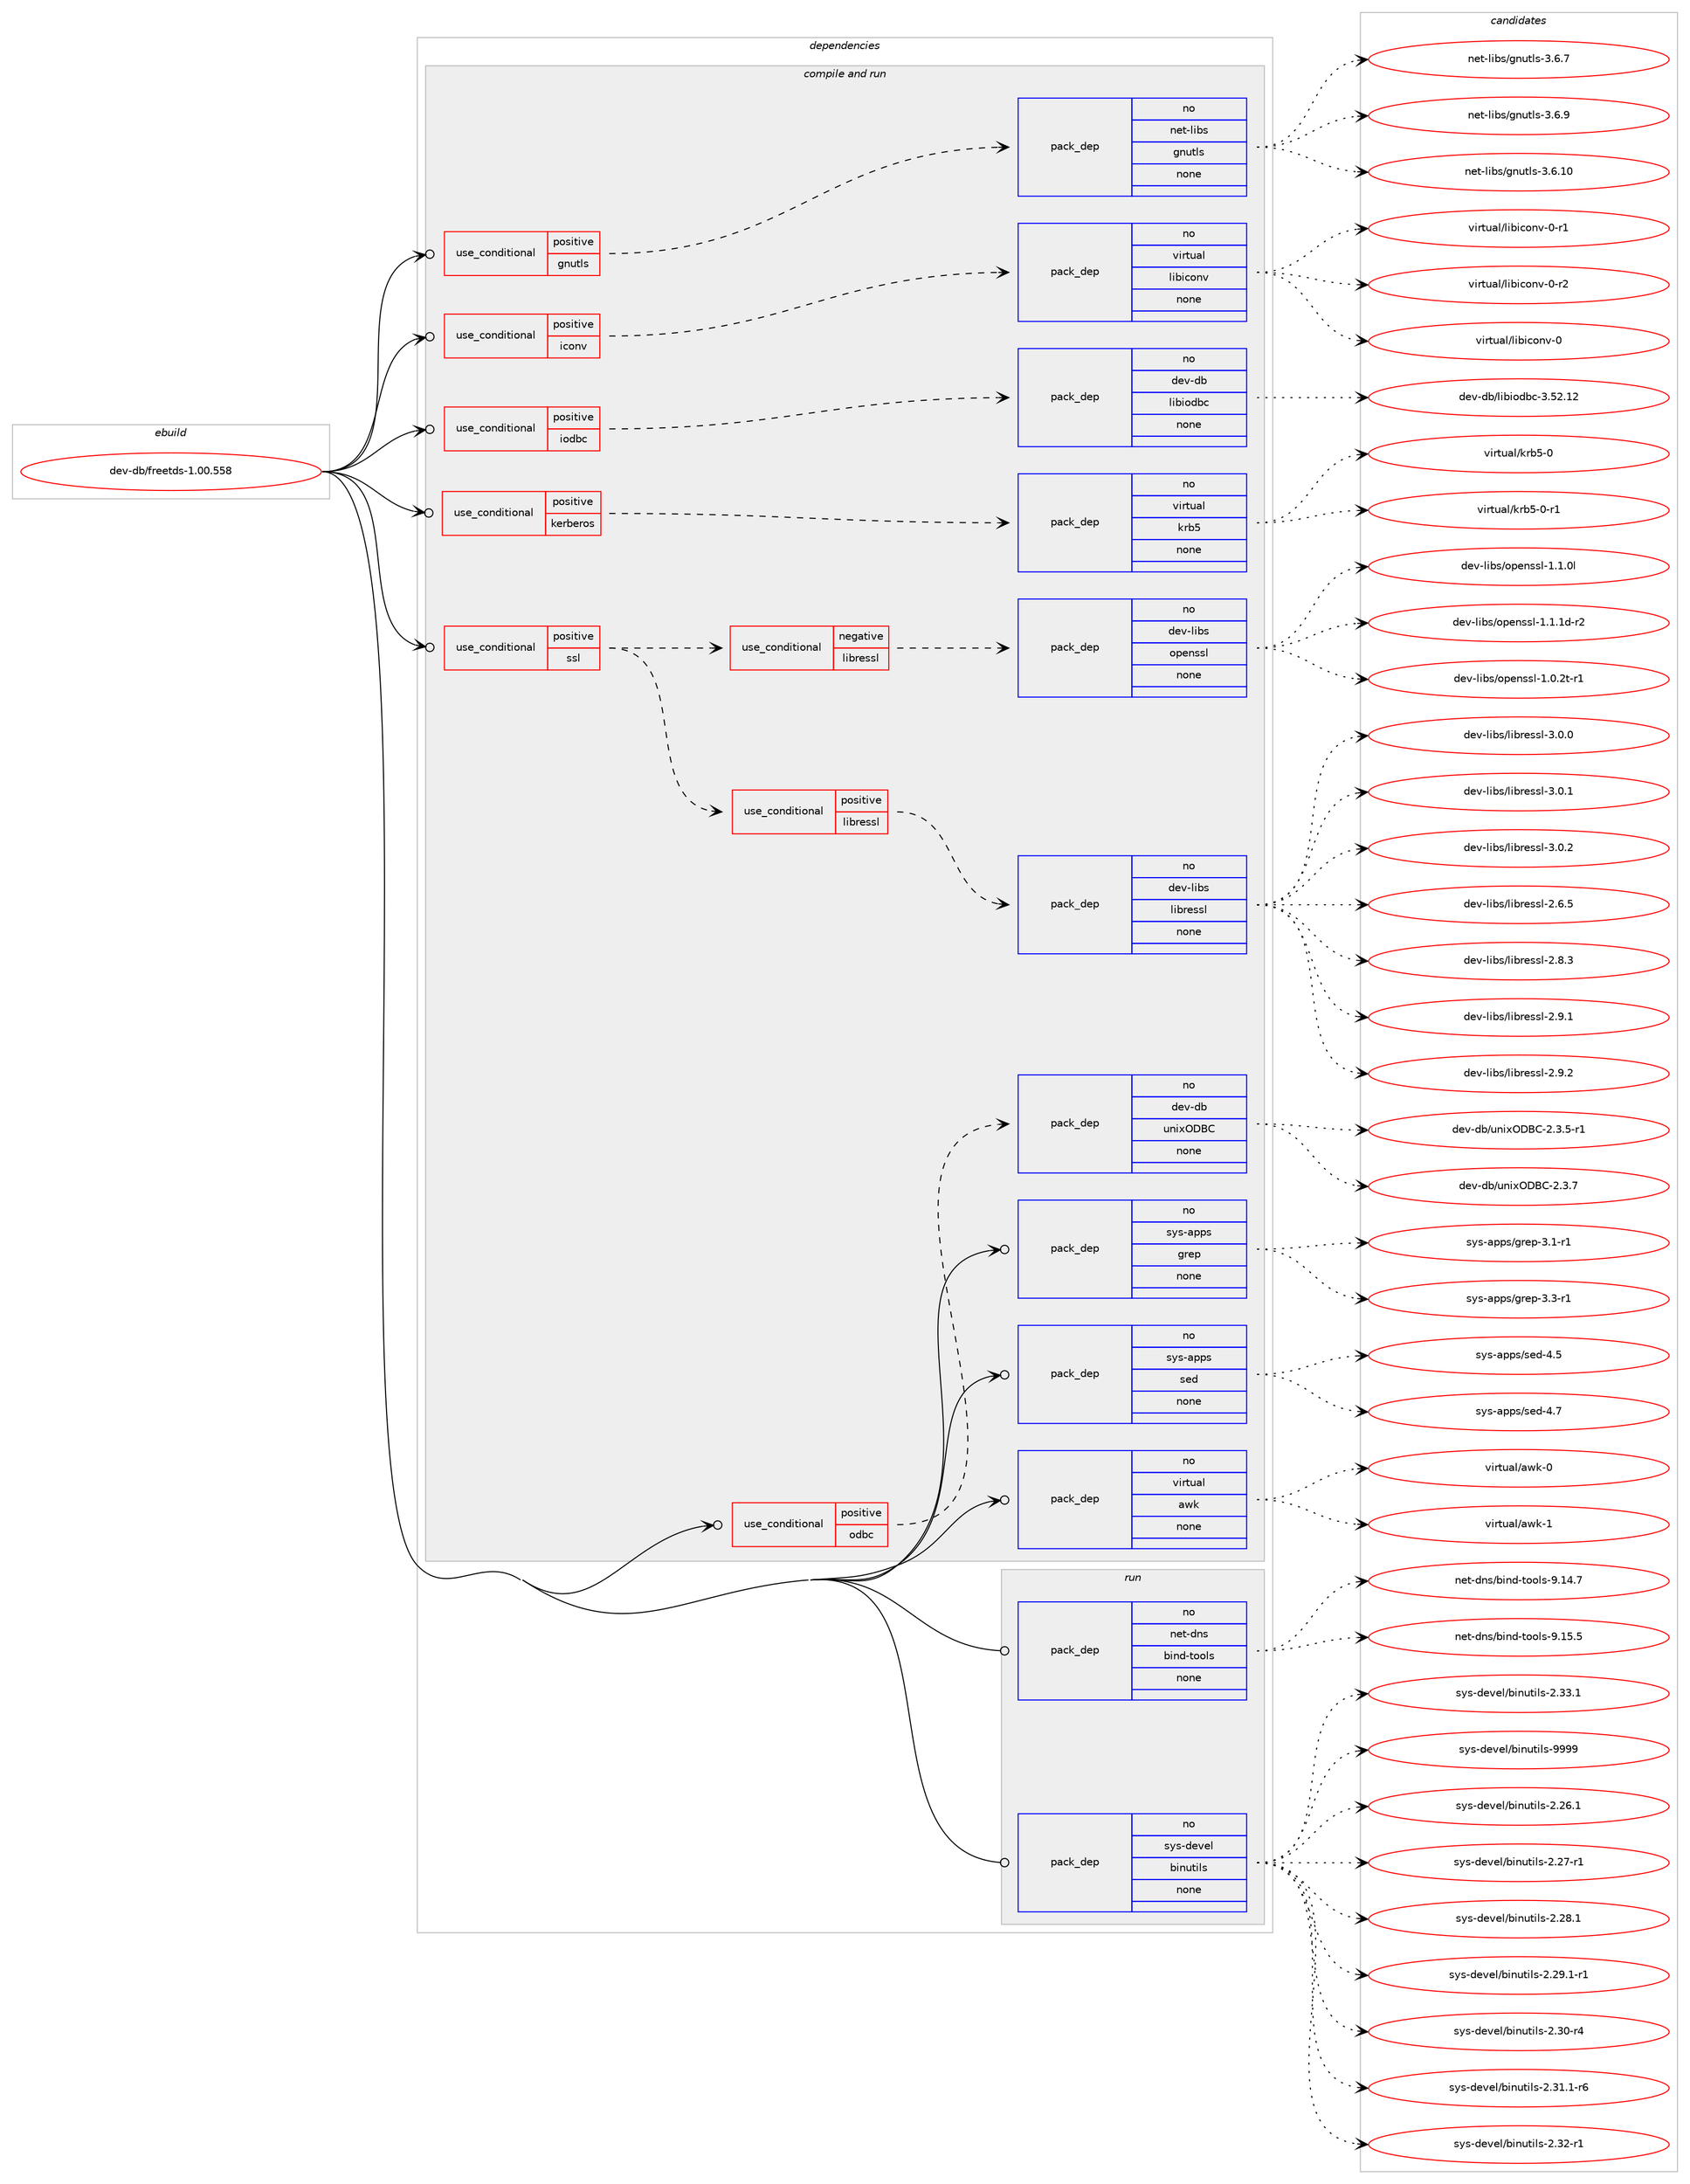 digraph prolog {

# *************
# Graph options
# *************

newrank=true;
concentrate=true;
compound=true;
graph [rankdir=LR,fontname=Helvetica,fontsize=10,ranksep=1.5];#, ranksep=2.5, nodesep=0.2];
edge  [arrowhead=vee];
node  [fontname=Helvetica,fontsize=10];

# **********
# The ebuild
# **********

subgraph cluster_leftcol {
color=gray;
rank=same;
label=<<i>ebuild</i>>;
id [label="dev-db/freetds-1.00.558", color=red, width=4, href="../dev-db/freetds-1.00.558.svg"];
}

# ****************
# The dependencies
# ****************

subgraph cluster_midcol {
color=gray;
label=<<i>dependencies</i>>;
subgraph cluster_compile {
fillcolor="#eeeeee";
style=filled;
label=<<i>compile</i>>;
}
subgraph cluster_compileandrun {
fillcolor="#eeeeee";
style=filled;
label=<<i>compile and run</i>>;
subgraph cond122545 {
dependency518026 [label=<<TABLE BORDER="0" CELLBORDER="1" CELLSPACING="0" CELLPADDING="4"><TR><TD ROWSPAN="3" CELLPADDING="10">use_conditional</TD></TR><TR><TD>positive</TD></TR><TR><TD>gnutls</TD></TR></TABLE>>, shape=none, color=red];
subgraph pack385876 {
dependency518027 [label=<<TABLE BORDER="0" CELLBORDER="1" CELLSPACING="0" CELLPADDING="4" WIDTH="220"><TR><TD ROWSPAN="6" CELLPADDING="30">pack_dep</TD></TR><TR><TD WIDTH="110">no</TD></TR><TR><TD>net-libs</TD></TR><TR><TD>gnutls</TD></TR><TR><TD>none</TD></TR><TR><TD></TD></TR></TABLE>>, shape=none, color=blue];
}
dependency518026:e -> dependency518027:w [weight=20,style="dashed",arrowhead="vee"];
}
id:e -> dependency518026:w [weight=20,style="solid",arrowhead="odotvee"];
subgraph cond122546 {
dependency518028 [label=<<TABLE BORDER="0" CELLBORDER="1" CELLSPACING="0" CELLPADDING="4"><TR><TD ROWSPAN="3" CELLPADDING="10">use_conditional</TD></TR><TR><TD>positive</TD></TR><TR><TD>iconv</TD></TR></TABLE>>, shape=none, color=red];
subgraph pack385877 {
dependency518029 [label=<<TABLE BORDER="0" CELLBORDER="1" CELLSPACING="0" CELLPADDING="4" WIDTH="220"><TR><TD ROWSPAN="6" CELLPADDING="30">pack_dep</TD></TR><TR><TD WIDTH="110">no</TD></TR><TR><TD>virtual</TD></TR><TR><TD>libiconv</TD></TR><TR><TD>none</TD></TR><TR><TD></TD></TR></TABLE>>, shape=none, color=blue];
}
dependency518028:e -> dependency518029:w [weight=20,style="dashed",arrowhead="vee"];
}
id:e -> dependency518028:w [weight=20,style="solid",arrowhead="odotvee"];
subgraph cond122547 {
dependency518030 [label=<<TABLE BORDER="0" CELLBORDER="1" CELLSPACING="0" CELLPADDING="4"><TR><TD ROWSPAN="3" CELLPADDING="10">use_conditional</TD></TR><TR><TD>positive</TD></TR><TR><TD>iodbc</TD></TR></TABLE>>, shape=none, color=red];
subgraph pack385878 {
dependency518031 [label=<<TABLE BORDER="0" CELLBORDER="1" CELLSPACING="0" CELLPADDING="4" WIDTH="220"><TR><TD ROWSPAN="6" CELLPADDING="30">pack_dep</TD></TR><TR><TD WIDTH="110">no</TD></TR><TR><TD>dev-db</TD></TR><TR><TD>libiodbc</TD></TR><TR><TD>none</TD></TR><TR><TD></TD></TR></TABLE>>, shape=none, color=blue];
}
dependency518030:e -> dependency518031:w [weight=20,style="dashed",arrowhead="vee"];
}
id:e -> dependency518030:w [weight=20,style="solid",arrowhead="odotvee"];
subgraph cond122548 {
dependency518032 [label=<<TABLE BORDER="0" CELLBORDER="1" CELLSPACING="0" CELLPADDING="4"><TR><TD ROWSPAN="3" CELLPADDING="10">use_conditional</TD></TR><TR><TD>positive</TD></TR><TR><TD>kerberos</TD></TR></TABLE>>, shape=none, color=red];
subgraph pack385879 {
dependency518033 [label=<<TABLE BORDER="0" CELLBORDER="1" CELLSPACING="0" CELLPADDING="4" WIDTH="220"><TR><TD ROWSPAN="6" CELLPADDING="30">pack_dep</TD></TR><TR><TD WIDTH="110">no</TD></TR><TR><TD>virtual</TD></TR><TR><TD>krb5</TD></TR><TR><TD>none</TD></TR><TR><TD></TD></TR></TABLE>>, shape=none, color=blue];
}
dependency518032:e -> dependency518033:w [weight=20,style="dashed",arrowhead="vee"];
}
id:e -> dependency518032:w [weight=20,style="solid",arrowhead="odotvee"];
subgraph cond122549 {
dependency518034 [label=<<TABLE BORDER="0" CELLBORDER="1" CELLSPACING="0" CELLPADDING="4"><TR><TD ROWSPAN="3" CELLPADDING="10">use_conditional</TD></TR><TR><TD>positive</TD></TR><TR><TD>odbc</TD></TR></TABLE>>, shape=none, color=red];
subgraph pack385880 {
dependency518035 [label=<<TABLE BORDER="0" CELLBORDER="1" CELLSPACING="0" CELLPADDING="4" WIDTH="220"><TR><TD ROWSPAN="6" CELLPADDING="30">pack_dep</TD></TR><TR><TD WIDTH="110">no</TD></TR><TR><TD>dev-db</TD></TR><TR><TD>unixODBC</TD></TR><TR><TD>none</TD></TR><TR><TD></TD></TR></TABLE>>, shape=none, color=blue];
}
dependency518034:e -> dependency518035:w [weight=20,style="dashed",arrowhead="vee"];
}
id:e -> dependency518034:w [weight=20,style="solid",arrowhead="odotvee"];
subgraph cond122550 {
dependency518036 [label=<<TABLE BORDER="0" CELLBORDER="1" CELLSPACING="0" CELLPADDING="4"><TR><TD ROWSPAN="3" CELLPADDING="10">use_conditional</TD></TR><TR><TD>positive</TD></TR><TR><TD>ssl</TD></TR></TABLE>>, shape=none, color=red];
subgraph cond122551 {
dependency518037 [label=<<TABLE BORDER="0" CELLBORDER="1" CELLSPACING="0" CELLPADDING="4"><TR><TD ROWSPAN="3" CELLPADDING="10">use_conditional</TD></TR><TR><TD>negative</TD></TR><TR><TD>libressl</TD></TR></TABLE>>, shape=none, color=red];
subgraph pack385881 {
dependency518038 [label=<<TABLE BORDER="0" CELLBORDER="1" CELLSPACING="0" CELLPADDING="4" WIDTH="220"><TR><TD ROWSPAN="6" CELLPADDING="30">pack_dep</TD></TR><TR><TD WIDTH="110">no</TD></TR><TR><TD>dev-libs</TD></TR><TR><TD>openssl</TD></TR><TR><TD>none</TD></TR><TR><TD></TD></TR></TABLE>>, shape=none, color=blue];
}
dependency518037:e -> dependency518038:w [weight=20,style="dashed",arrowhead="vee"];
}
dependency518036:e -> dependency518037:w [weight=20,style="dashed",arrowhead="vee"];
subgraph cond122552 {
dependency518039 [label=<<TABLE BORDER="0" CELLBORDER="1" CELLSPACING="0" CELLPADDING="4"><TR><TD ROWSPAN="3" CELLPADDING="10">use_conditional</TD></TR><TR><TD>positive</TD></TR><TR><TD>libressl</TD></TR></TABLE>>, shape=none, color=red];
subgraph pack385882 {
dependency518040 [label=<<TABLE BORDER="0" CELLBORDER="1" CELLSPACING="0" CELLPADDING="4" WIDTH="220"><TR><TD ROWSPAN="6" CELLPADDING="30">pack_dep</TD></TR><TR><TD WIDTH="110">no</TD></TR><TR><TD>dev-libs</TD></TR><TR><TD>libressl</TD></TR><TR><TD>none</TD></TR><TR><TD></TD></TR></TABLE>>, shape=none, color=blue];
}
dependency518039:e -> dependency518040:w [weight=20,style="dashed",arrowhead="vee"];
}
dependency518036:e -> dependency518039:w [weight=20,style="dashed",arrowhead="vee"];
}
id:e -> dependency518036:w [weight=20,style="solid",arrowhead="odotvee"];
subgraph pack385883 {
dependency518041 [label=<<TABLE BORDER="0" CELLBORDER="1" CELLSPACING="0" CELLPADDING="4" WIDTH="220"><TR><TD ROWSPAN="6" CELLPADDING="30">pack_dep</TD></TR><TR><TD WIDTH="110">no</TD></TR><TR><TD>sys-apps</TD></TR><TR><TD>grep</TD></TR><TR><TD>none</TD></TR><TR><TD></TD></TR></TABLE>>, shape=none, color=blue];
}
id:e -> dependency518041:w [weight=20,style="solid",arrowhead="odotvee"];
subgraph pack385884 {
dependency518042 [label=<<TABLE BORDER="0" CELLBORDER="1" CELLSPACING="0" CELLPADDING="4" WIDTH="220"><TR><TD ROWSPAN="6" CELLPADDING="30">pack_dep</TD></TR><TR><TD WIDTH="110">no</TD></TR><TR><TD>sys-apps</TD></TR><TR><TD>sed</TD></TR><TR><TD>none</TD></TR><TR><TD></TD></TR></TABLE>>, shape=none, color=blue];
}
id:e -> dependency518042:w [weight=20,style="solid",arrowhead="odotvee"];
subgraph pack385885 {
dependency518043 [label=<<TABLE BORDER="0" CELLBORDER="1" CELLSPACING="0" CELLPADDING="4" WIDTH="220"><TR><TD ROWSPAN="6" CELLPADDING="30">pack_dep</TD></TR><TR><TD WIDTH="110">no</TD></TR><TR><TD>virtual</TD></TR><TR><TD>awk</TD></TR><TR><TD>none</TD></TR><TR><TD></TD></TR></TABLE>>, shape=none, color=blue];
}
id:e -> dependency518043:w [weight=20,style="solid",arrowhead="odotvee"];
}
subgraph cluster_run {
fillcolor="#eeeeee";
style=filled;
label=<<i>run</i>>;
subgraph pack385886 {
dependency518044 [label=<<TABLE BORDER="0" CELLBORDER="1" CELLSPACING="0" CELLPADDING="4" WIDTH="220"><TR><TD ROWSPAN="6" CELLPADDING="30">pack_dep</TD></TR><TR><TD WIDTH="110">no</TD></TR><TR><TD>net-dns</TD></TR><TR><TD>bind-tools</TD></TR><TR><TD>none</TD></TR><TR><TD></TD></TR></TABLE>>, shape=none, color=blue];
}
id:e -> dependency518044:w [weight=20,style="solid",arrowhead="odot"];
subgraph pack385887 {
dependency518045 [label=<<TABLE BORDER="0" CELLBORDER="1" CELLSPACING="0" CELLPADDING="4" WIDTH="220"><TR><TD ROWSPAN="6" CELLPADDING="30">pack_dep</TD></TR><TR><TD WIDTH="110">no</TD></TR><TR><TD>sys-devel</TD></TR><TR><TD>binutils</TD></TR><TR><TD>none</TD></TR><TR><TD></TD></TR></TABLE>>, shape=none, color=blue];
}
id:e -> dependency518045:w [weight=20,style="solid",arrowhead="odot"];
}
}

# **************
# The candidates
# **************

subgraph cluster_choices {
rank=same;
color=gray;
label=<<i>candidates</i>>;

subgraph choice385876 {
color=black;
nodesep=1;
choice11010111645108105981154710311011711610811545514654464948 [label="net-libs/gnutls-3.6.10", color=red, width=4,href="../net-libs/gnutls-3.6.10.svg"];
choice110101116451081059811547103110117116108115455146544655 [label="net-libs/gnutls-3.6.7", color=red, width=4,href="../net-libs/gnutls-3.6.7.svg"];
choice110101116451081059811547103110117116108115455146544657 [label="net-libs/gnutls-3.6.9", color=red, width=4,href="../net-libs/gnutls-3.6.9.svg"];
dependency518027:e -> choice11010111645108105981154710311011711610811545514654464948:w [style=dotted,weight="100"];
dependency518027:e -> choice110101116451081059811547103110117116108115455146544655:w [style=dotted,weight="100"];
dependency518027:e -> choice110101116451081059811547103110117116108115455146544657:w [style=dotted,weight="100"];
}
subgraph choice385877 {
color=black;
nodesep=1;
choice118105114116117971084710810598105991111101184548 [label="virtual/libiconv-0", color=red, width=4,href="../virtual/libiconv-0.svg"];
choice1181051141161179710847108105981059911111011845484511449 [label="virtual/libiconv-0-r1", color=red, width=4,href="../virtual/libiconv-0-r1.svg"];
choice1181051141161179710847108105981059911111011845484511450 [label="virtual/libiconv-0-r2", color=red, width=4,href="../virtual/libiconv-0-r2.svg"];
dependency518029:e -> choice118105114116117971084710810598105991111101184548:w [style=dotted,weight="100"];
dependency518029:e -> choice1181051141161179710847108105981059911111011845484511449:w [style=dotted,weight="100"];
dependency518029:e -> choice1181051141161179710847108105981059911111011845484511450:w [style=dotted,weight="100"];
}
subgraph choice385878 {
color=black;
nodesep=1;
choice1001011184510098471081059810511110098994551465350464950 [label="dev-db/libiodbc-3.52.12", color=red, width=4,href="../dev-db/libiodbc-3.52.12.svg"];
dependency518031:e -> choice1001011184510098471081059810511110098994551465350464950:w [style=dotted,weight="100"];
}
subgraph choice385879 {
color=black;
nodesep=1;
choice118105114116117971084710711498534548 [label="virtual/krb5-0", color=red, width=4,href="../virtual/krb5-0.svg"];
choice1181051141161179710847107114985345484511449 [label="virtual/krb5-0-r1", color=red, width=4,href="../virtual/krb5-0-r1.svg"];
dependency518033:e -> choice118105114116117971084710711498534548:w [style=dotted,weight="100"];
dependency518033:e -> choice1181051141161179710847107114985345484511449:w [style=dotted,weight="100"];
}
subgraph choice385880 {
color=black;
nodesep=1;
choice100101118451009847117110105120796866674550465146534511449 [label="dev-db/unixODBC-2.3.5-r1", color=red, width=4,href="../dev-db/unixODBC-2.3.5-r1.svg"];
choice10010111845100984711711010512079686667455046514655 [label="dev-db/unixODBC-2.3.7", color=red, width=4,href="../dev-db/unixODBC-2.3.7.svg"];
dependency518035:e -> choice100101118451009847117110105120796866674550465146534511449:w [style=dotted,weight="100"];
dependency518035:e -> choice10010111845100984711711010512079686667455046514655:w [style=dotted,weight="100"];
}
subgraph choice385881 {
color=black;
nodesep=1;
choice1001011184510810598115471111121011101151151084549464846501164511449 [label="dev-libs/openssl-1.0.2t-r1", color=red, width=4,href="../dev-libs/openssl-1.0.2t-r1.svg"];
choice100101118451081059811547111112101110115115108454946494648108 [label="dev-libs/openssl-1.1.0l", color=red, width=4,href="../dev-libs/openssl-1.1.0l.svg"];
choice1001011184510810598115471111121011101151151084549464946491004511450 [label="dev-libs/openssl-1.1.1d-r2", color=red, width=4,href="../dev-libs/openssl-1.1.1d-r2.svg"];
dependency518038:e -> choice1001011184510810598115471111121011101151151084549464846501164511449:w [style=dotted,weight="100"];
dependency518038:e -> choice100101118451081059811547111112101110115115108454946494648108:w [style=dotted,weight="100"];
dependency518038:e -> choice1001011184510810598115471111121011101151151084549464946491004511450:w [style=dotted,weight="100"];
}
subgraph choice385882 {
color=black;
nodesep=1;
choice10010111845108105981154710810598114101115115108455046544653 [label="dev-libs/libressl-2.6.5", color=red, width=4,href="../dev-libs/libressl-2.6.5.svg"];
choice10010111845108105981154710810598114101115115108455046564651 [label="dev-libs/libressl-2.8.3", color=red, width=4,href="../dev-libs/libressl-2.8.3.svg"];
choice10010111845108105981154710810598114101115115108455046574649 [label="dev-libs/libressl-2.9.1", color=red, width=4,href="../dev-libs/libressl-2.9.1.svg"];
choice10010111845108105981154710810598114101115115108455046574650 [label="dev-libs/libressl-2.9.2", color=red, width=4,href="../dev-libs/libressl-2.9.2.svg"];
choice10010111845108105981154710810598114101115115108455146484648 [label="dev-libs/libressl-3.0.0", color=red, width=4,href="../dev-libs/libressl-3.0.0.svg"];
choice10010111845108105981154710810598114101115115108455146484649 [label="dev-libs/libressl-3.0.1", color=red, width=4,href="../dev-libs/libressl-3.0.1.svg"];
choice10010111845108105981154710810598114101115115108455146484650 [label="dev-libs/libressl-3.0.2", color=red, width=4,href="../dev-libs/libressl-3.0.2.svg"];
dependency518040:e -> choice10010111845108105981154710810598114101115115108455046544653:w [style=dotted,weight="100"];
dependency518040:e -> choice10010111845108105981154710810598114101115115108455046564651:w [style=dotted,weight="100"];
dependency518040:e -> choice10010111845108105981154710810598114101115115108455046574649:w [style=dotted,weight="100"];
dependency518040:e -> choice10010111845108105981154710810598114101115115108455046574650:w [style=dotted,weight="100"];
dependency518040:e -> choice10010111845108105981154710810598114101115115108455146484648:w [style=dotted,weight="100"];
dependency518040:e -> choice10010111845108105981154710810598114101115115108455146484649:w [style=dotted,weight="100"];
dependency518040:e -> choice10010111845108105981154710810598114101115115108455146484650:w [style=dotted,weight="100"];
}
subgraph choice385883 {
color=black;
nodesep=1;
choice115121115459711211211547103114101112455146494511449 [label="sys-apps/grep-3.1-r1", color=red, width=4,href="../sys-apps/grep-3.1-r1.svg"];
choice115121115459711211211547103114101112455146514511449 [label="sys-apps/grep-3.3-r1", color=red, width=4,href="../sys-apps/grep-3.3-r1.svg"];
dependency518041:e -> choice115121115459711211211547103114101112455146494511449:w [style=dotted,weight="100"];
dependency518041:e -> choice115121115459711211211547103114101112455146514511449:w [style=dotted,weight="100"];
}
subgraph choice385884 {
color=black;
nodesep=1;
choice11512111545971121121154711510110045524653 [label="sys-apps/sed-4.5", color=red, width=4,href="../sys-apps/sed-4.5.svg"];
choice11512111545971121121154711510110045524655 [label="sys-apps/sed-4.7", color=red, width=4,href="../sys-apps/sed-4.7.svg"];
dependency518042:e -> choice11512111545971121121154711510110045524653:w [style=dotted,weight="100"];
dependency518042:e -> choice11512111545971121121154711510110045524655:w [style=dotted,weight="100"];
}
subgraph choice385885 {
color=black;
nodesep=1;
choice1181051141161179710847971191074548 [label="virtual/awk-0", color=red, width=4,href="../virtual/awk-0.svg"];
choice1181051141161179710847971191074549 [label="virtual/awk-1", color=red, width=4,href="../virtual/awk-1.svg"];
dependency518043:e -> choice1181051141161179710847971191074548:w [style=dotted,weight="100"];
dependency518043:e -> choice1181051141161179710847971191074549:w [style=dotted,weight="100"];
}
subgraph choice385886 {
color=black;
nodesep=1;
choice1101011164510011011547981051101004511611111110811545574649524655 [label="net-dns/bind-tools-9.14.7", color=red, width=4,href="../net-dns/bind-tools-9.14.7.svg"];
choice1101011164510011011547981051101004511611111110811545574649534653 [label="net-dns/bind-tools-9.15.5", color=red, width=4,href="../net-dns/bind-tools-9.15.5.svg"];
dependency518044:e -> choice1101011164510011011547981051101004511611111110811545574649524655:w [style=dotted,weight="100"];
dependency518044:e -> choice1101011164510011011547981051101004511611111110811545574649534653:w [style=dotted,weight="100"];
}
subgraph choice385887 {
color=black;
nodesep=1;
choice11512111545100101118101108479810511011711610510811545504650544649 [label="sys-devel/binutils-2.26.1", color=red, width=4,href="../sys-devel/binutils-2.26.1.svg"];
choice11512111545100101118101108479810511011711610510811545504650554511449 [label="sys-devel/binutils-2.27-r1", color=red, width=4,href="../sys-devel/binutils-2.27-r1.svg"];
choice11512111545100101118101108479810511011711610510811545504650564649 [label="sys-devel/binutils-2.28.1", color=red, width=4,href="../sys-devel/binutils-2.28.1.svg"];
choice115121115451001011181011084798105110117116105108115455046505746494511449 [label="sys-devel/binutils-2.29.1-r1", color=red, width=4,href="../sys-devel/binutils-2.29.1-r1.svg"];
choice11512111545100101118101108479810511011711610510811545504651484511452 [label="sys-devel/binutils-2.30-r4", color=red, width=4,href="../sys-devel/binutils-2.30-r4.svg"];
choice115121115451001011181011084798105110117116105108115455046514946494511454 [label="sys-devel/binutils-2.31.1-r6", color=red, width=4,href="../sys-devel/binutils-2.31.1-r6.svg"];
choice11512111545100101118101108479810511011711610510811545504651504511449 [label="sys-devel/binutils-2.32-r1", color=red, width=4,href="../sys-devel/binutils-2.32-r1.svg"];
choice11512111545100101118101108479810511011711610510811545504651514649 [label="sys-devel/binutils-2.33.1", color=red, width=4,href="../sys-devel/binutils-2.33.1.svg"];
choice1151211154510010111810110847981051101171161051081154557575757 [label="sys-devel/binutils-9999", color=red, width=4,href="../sys-devel/binutils-9999.svg"];
dependency518045:e -> choice11512111545100101118101108479810511011711610510811545504650544649:w [style=dotted,weight="100"];
dependency518045:e -> choice11512111545100101118101108479810511011711610510811545504650554511449:w [style=dotted,weight="100"];
dependency518045:e -> choice11512111545100101118101108479810511011711610510811545504650564649:w [style=dotted,weight="100"];
dependency518045:e -> choice115121115451001011181011084798105110117116105108115455046505746494511449:w [style=dotted,weight="100"];
dependency518045:e -> choice11512111545100101118101108479810511011711610510811545504651484511452:w [style=dotted,weight="100"];
dependency518045:e -> choice115121115451001011181011084798105110117116105108115455046514946494511454:w [style=dotted,weight="100"];
dependency518045:e -> choice11512111545100101118101108479810511011711610510811545504651504511449:w [style=dotted,weight="100"];
dependency518045:e -> choice11512111545100101118101108479810511011711610510811545504651514649:w [style=dotted,weight="100"];
dependency518045:e -> choice1151211154510010111810110847981051101171161051081154557575757:w [style=dotted,weight="100"];
}
}

}
